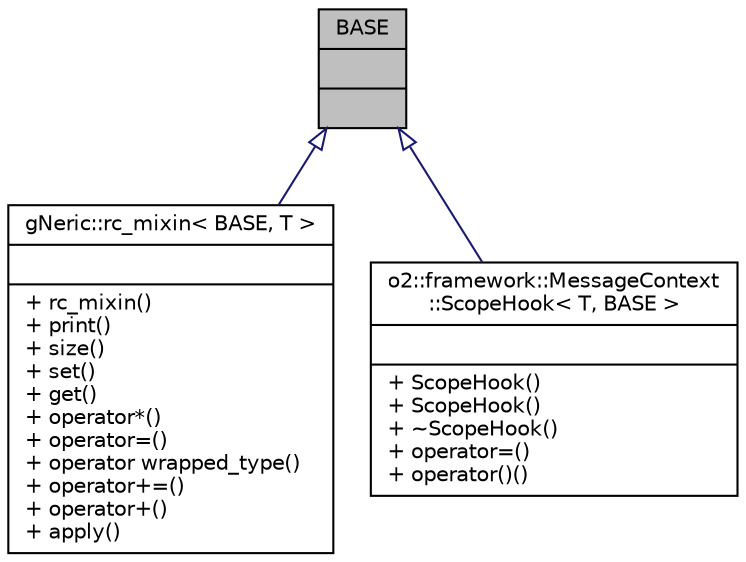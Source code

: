 digraph "BASE"
{
 // INTERACTIVE_SVG=YES
  bgcolor="transparent";
  edge [fontname="Helvetica",fontsize="10",labelfontname="Helvetica",labelfontsize="10"];
  node [fontname="Helvetica",fontsize="10",shape=record];
  Node1 [label="{BASE\n||}",height=0.2,width=0.4,color="black", fillcolor="grey75", style="filled", fontcolor="black"];
  Node1 -> Node2 [dir="back",color="midnightblue",fontsize="10",style="solid",arrowtail="onormal",fontname="Helvetica"];
  Node2 [label="{gNeric::rc_mixin\< BASE, T \>\n||+ rc_mixin()\l+ print()\l+ size()\l+ set()\l+ get()\l+ operator*()\l+ operator=()\l+ operator wrapped_type()\l+ operator+=()\l+ operator+()\l+ apply()\l}",height=0.2,width=0.4,color="black",URL="$d6/dcc/classgNeric_1_1rc__mixin.html",tooltip="Mixin component is used with different data types. "];
  Node1 -> Node3 [dir="back",color="midnightblue",fontsize="10",style="solid",arrowtail="onormal",fontname="Helvetica"];
  Node3 [label="{o2::framework::MessageContext\l::ScopeHook\< T, BASE \>\n||+ ScopeHook()\l+ ScopeHook()\l+ ~ScopeHook()\l+ operator=()\l+ operator()()\l}",height=0.2,width=0.4,color="black",URL="$d0/dc9/classo2_1_1framework_1_1MessageContext_1_1ScopeHook.html"];
}
